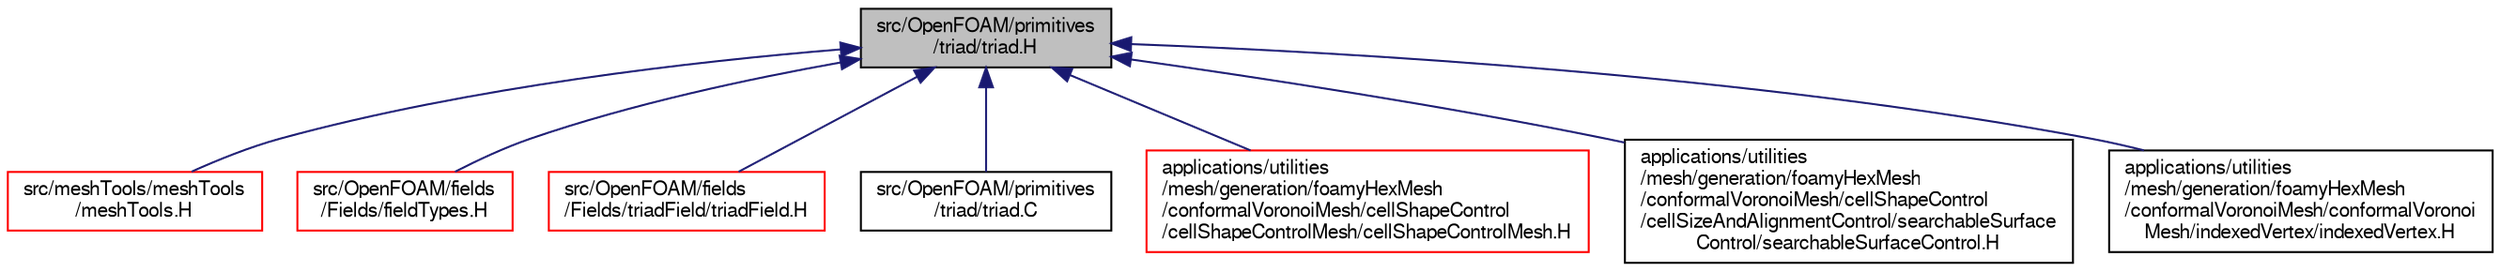 digraph "src/OpenFOAM/primitives/triad/triad.H"
{
  bgcolor="transparent";
  edge [fontname="FreeSans",fontsize="10",labelfontname="FreeSans",labelfontsize="10"];
  node [fontname="FreeSans",fontsize="10",shape=record];
  Node56 [label="src/OpenFOAM/primitives\l/triad/triad.H",height=0.2,width=0.4,color="black", fillcolor="grey75", style="filled", fontcolor="black"];
  Node56 -> Node57 [dir="back",color="midnightblue",fontsize="10",style="solid",fontname="FreeSans"];
  Node57 [label="src/meshTools/meshTools\l/meshTools.H",height=0.2,width=0.4,color="red",URL="$a07670.html"];
  Node56 -> Node140 [dir="back",color="midnightblue",fontsize="10",style="solid",fontname="FreeSans"];
  Node140 [label="src/OpenFOAM/fields\l/Fields/fieldTypes.H",height=0.2,width=0.4,color="red",URL="$a09608.html",tooltip="Include the header files for all the primitive types that Fields are instantiated for..."];
  Node56 -> Node4329 [dir="back",color="midnightblue",fontsize="10",style="solid",fontname="FreeSans"];
  Node4329 [label="src/OpenFOAM/fields\l/Fields/triadField/triadField.H",height=0.2,width=0.4,color="red",URL="$a09749.html"];
  Node56 -> Node4333 [dir="back",color="midnightblue",fontsize="10",style="solid",fontname="FreeSans"];
  Node4333 [label="src/OpenFOAM/primitives\l/triad/triad.C",height=0.2,width=0.4,color="black",URL="$a12782.html"];
  Node56 -> Node135 [dir="back",color="midnightblue",fontsize="10",style="solid",fontname="FreeSans"];
  Node135 [label="applications/utilities\l/mesh/generation/foamyHexMesh\l/conformalVoronoiMesh/cellShapeControl\l/cellShapeControlMesh/cellShapeControlMesh.H",height=0.2,width=0.4,color="red",URL="$a18062.html"];
  Node56 -> Node122 [dir="back",color="midnightblue",fontsize="10",style="solid",fontname="FreeSans"];
  Node122 [label="applications/utilities\l/mesh/generation/foamyHexMesh\l/conformalVoronoiMesh/cellShapeControl\l/cellSizeAndAlignmentControl/searchableSurface\lControl/searchableSurfaceControl.H",height=0.2,width=0.4,color="black",URL="$a18089.html"];
  Node56 -> Node4334 [dir="back",color="midnightblue",fontsize="10",style="solid",fontname="FreeSans"];
  Node4334 [label="applications/utilities\l/mesh/generation/foamyHexMesh\l/conformalVoronoiMesh/conformalVoronoi\lMesh/indexedVertex/indexedVertex.H",height=0.2,width=0.4,color="black",URL="$a38843.html"];
}
